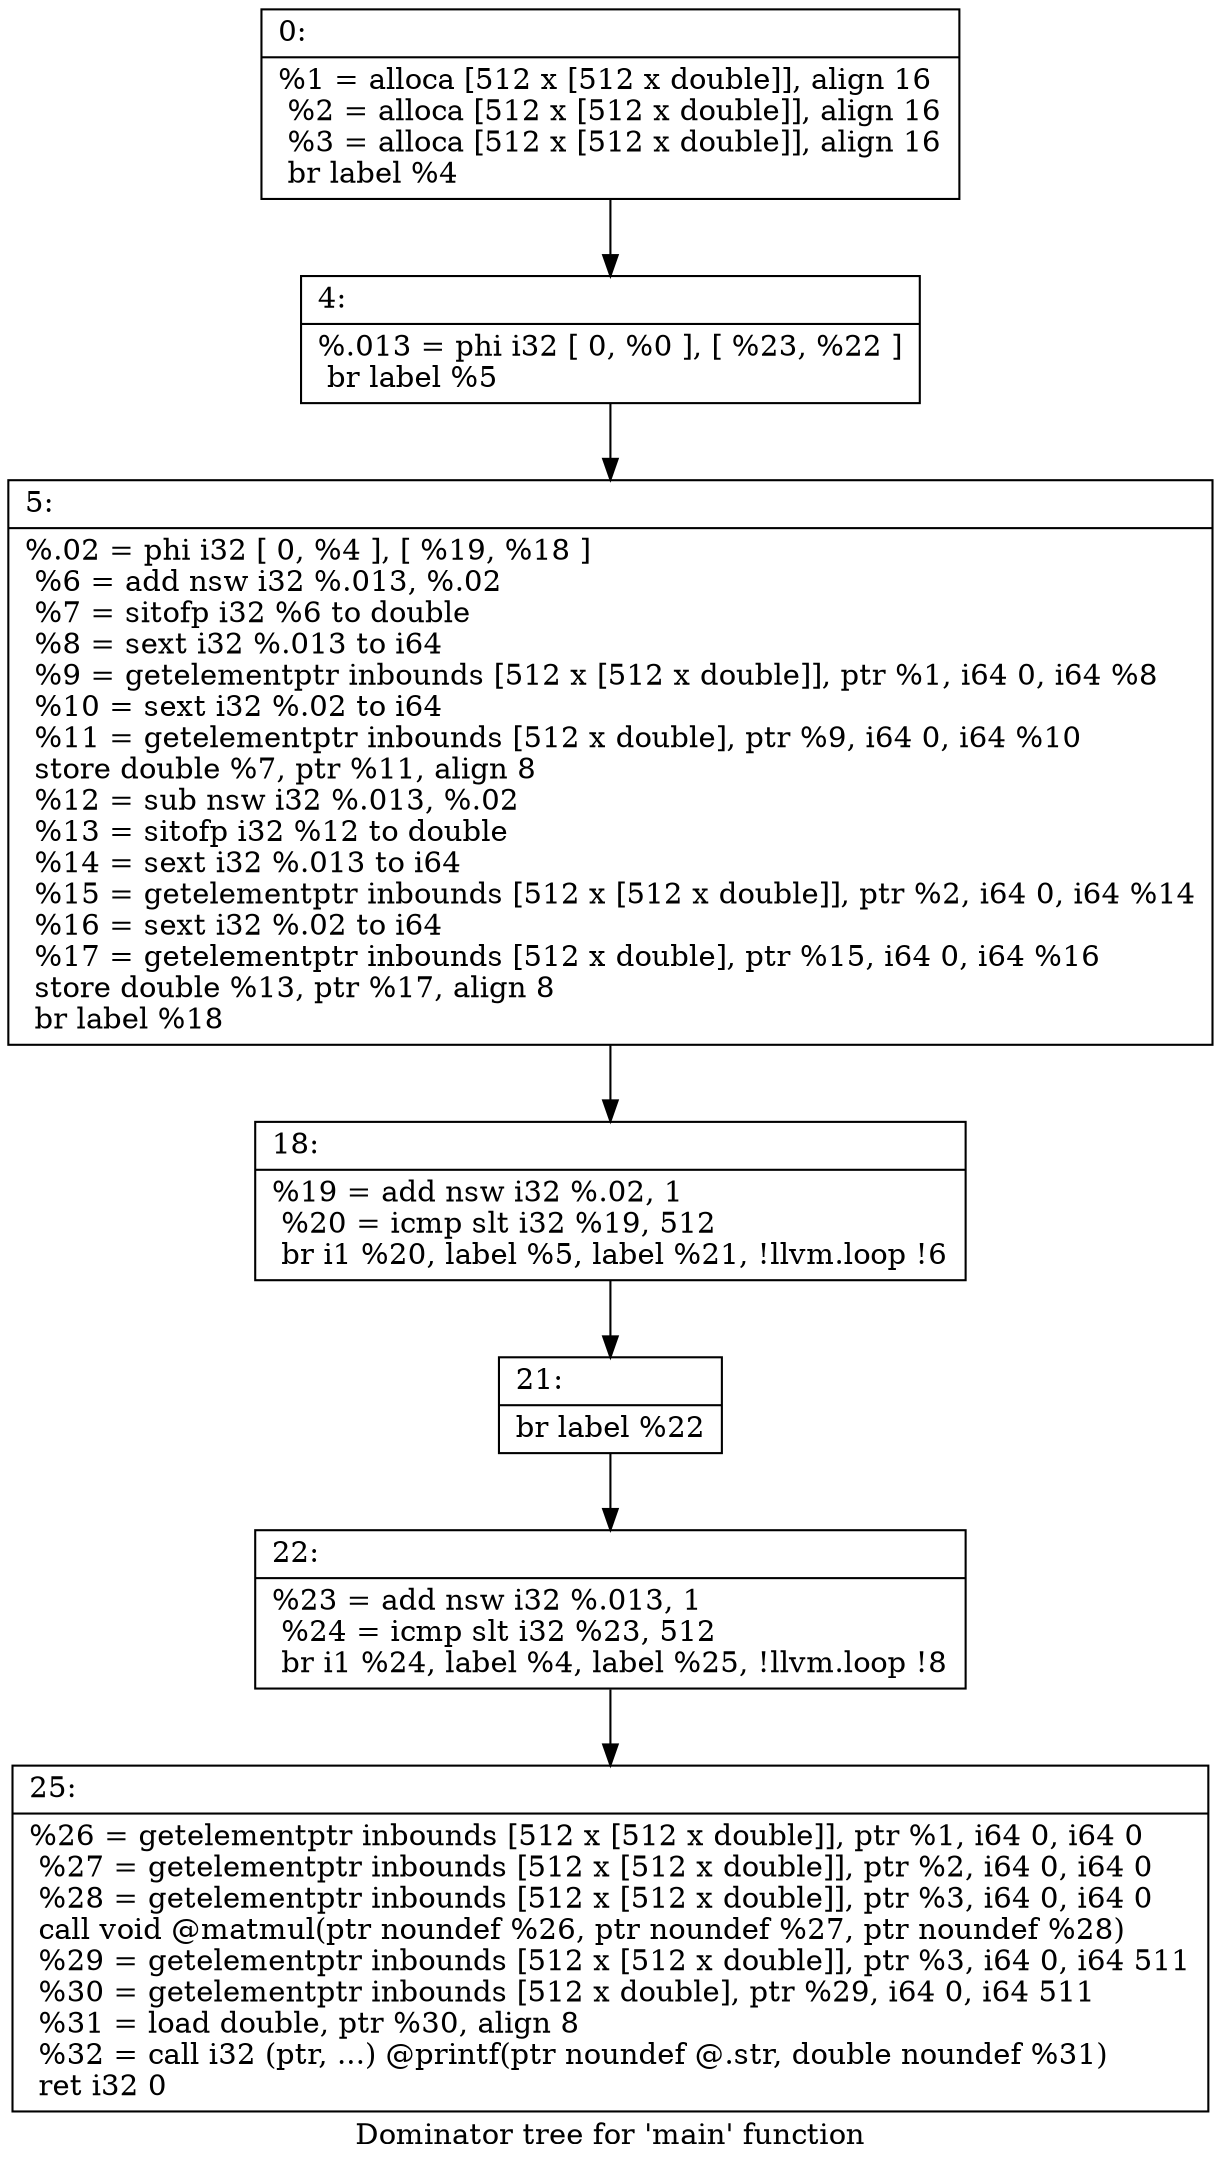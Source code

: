 digraph "Dominator tree for 'main' function" {
	label="Dominator tree for 'main' function";

	Node0x61dc647fc3b0 [shape=record,label="{0:\l|  %1 = alloca [512 x [512 x double]], align 16\l  %2 = alloca [512 x [512 x double]], align 16\l  %3 = alloca [512 x [512 x double]], align 16\l  br label %4\l}"];
	Node0x61dc647fc3b0 -> Node0x61dc647fe730;
	Node0x61dc647fe730 [shape=record,label="{4:\l|  %.013 = phi i32 [ 0, %0 ], [ %23, %22 ]\l  br label %5\l}"];
	Node0x61dc647fe730 -> Node0x61dc647ff010;
	Node0x61dc647ff010 [shape=record,label="{5:\l|  %.02 = phi i32 [ 0, %4 ], [ %19, %18 ]\l  %6 = add nsw i32 %.013, %.02\l  %7 = sitofp i32 %6 to double\l  %8 = sext i32 %.013 to i64\l  %9 = getelementptr inbounds [512 x [512 x double]], ptr %1, i64 0, i64 %8\l  %10 = sext i32 %.02 to i64\l  %11 = getelementptr inbounds [512 x double], ptr %9, i64 0, i64 %10\l  store double %7, ptr %11, align 8\l  %12 = sub nsw i32 %.013, %.02\l  %13 = sitofp i32 %12 to double\l  %14 = sext i32 %.013 to i64\l  %15 = getelementptr inbounds [512 x [512 x double]], ptr %2, i64 0, i64 %14\l  %16 = sext i32 %.02 to i64\l  %17 = getelementptr inbounds [512 x double], ptr %15, i64 0, i64 %16\l  store double %13, ptr %17, align 8\l  br label %18\l}"];
	Node0x61dc647ff010 -> Node0x61dc647ff070;
	Node0x61dc647ff070 [shape=record,label="{18:\l|  %19 = add nsw i32 %.02, 1\l  %20 = icmp slt i32 %19, 512\l  br i1 %20, label %5, label %21, !llvm.loop !6\l}"];
	Node0x61dc647ff070 -> Node0x61dc647ff0d0;
	Node0x61dc647ff0d0 [shape=record,label="{21:\l|  br label %22\l}"];
	Node0x61dc647ff0d0 -> Node0x61dc647ff130;
	Node0x61dc647ff130 [shape=record,label="{22:\l|  %23 = add nsw i32 %.013, 1\l  %24 = icmp slt i32 %23, 512\l  br i1 %24, label %4, label %25, !llvm.loop !8\l}"];
	Node0x61dc647ff130 -> Node0x61dc647ff190;
	Node0x61dc647ff190 [shape=record,label="{25:\l|  %26 = getelementptr inbounds [512 x [512 x double]], ptr %1, i64 0, i64 0\l  %27 = getelementptr inbounds [512 x [512 x double]], ptr %2, i64 0, i64 0\l  %28 = getelementptr inbounds [512 x [512 x double]], ptr %3, i64 0, i64 0\l  call void @matmul(ptr noundef %26, ptr noundef %27, ptr noundef %28)\l  %29 = getelementptr inbounds [512 x [512 x double]], ptr %3, i64 0, i64 511\l  %30 = getelementptr inbounds [512 x double], ptr %29, i64 0, i64 511\l  %31 = load double, ptr %30, align 8\l  %32 = call i32 (ptr, ...) @printf(ptr noundef @.str, double noundef %31)\l  ret i32 0\l}"];
}
